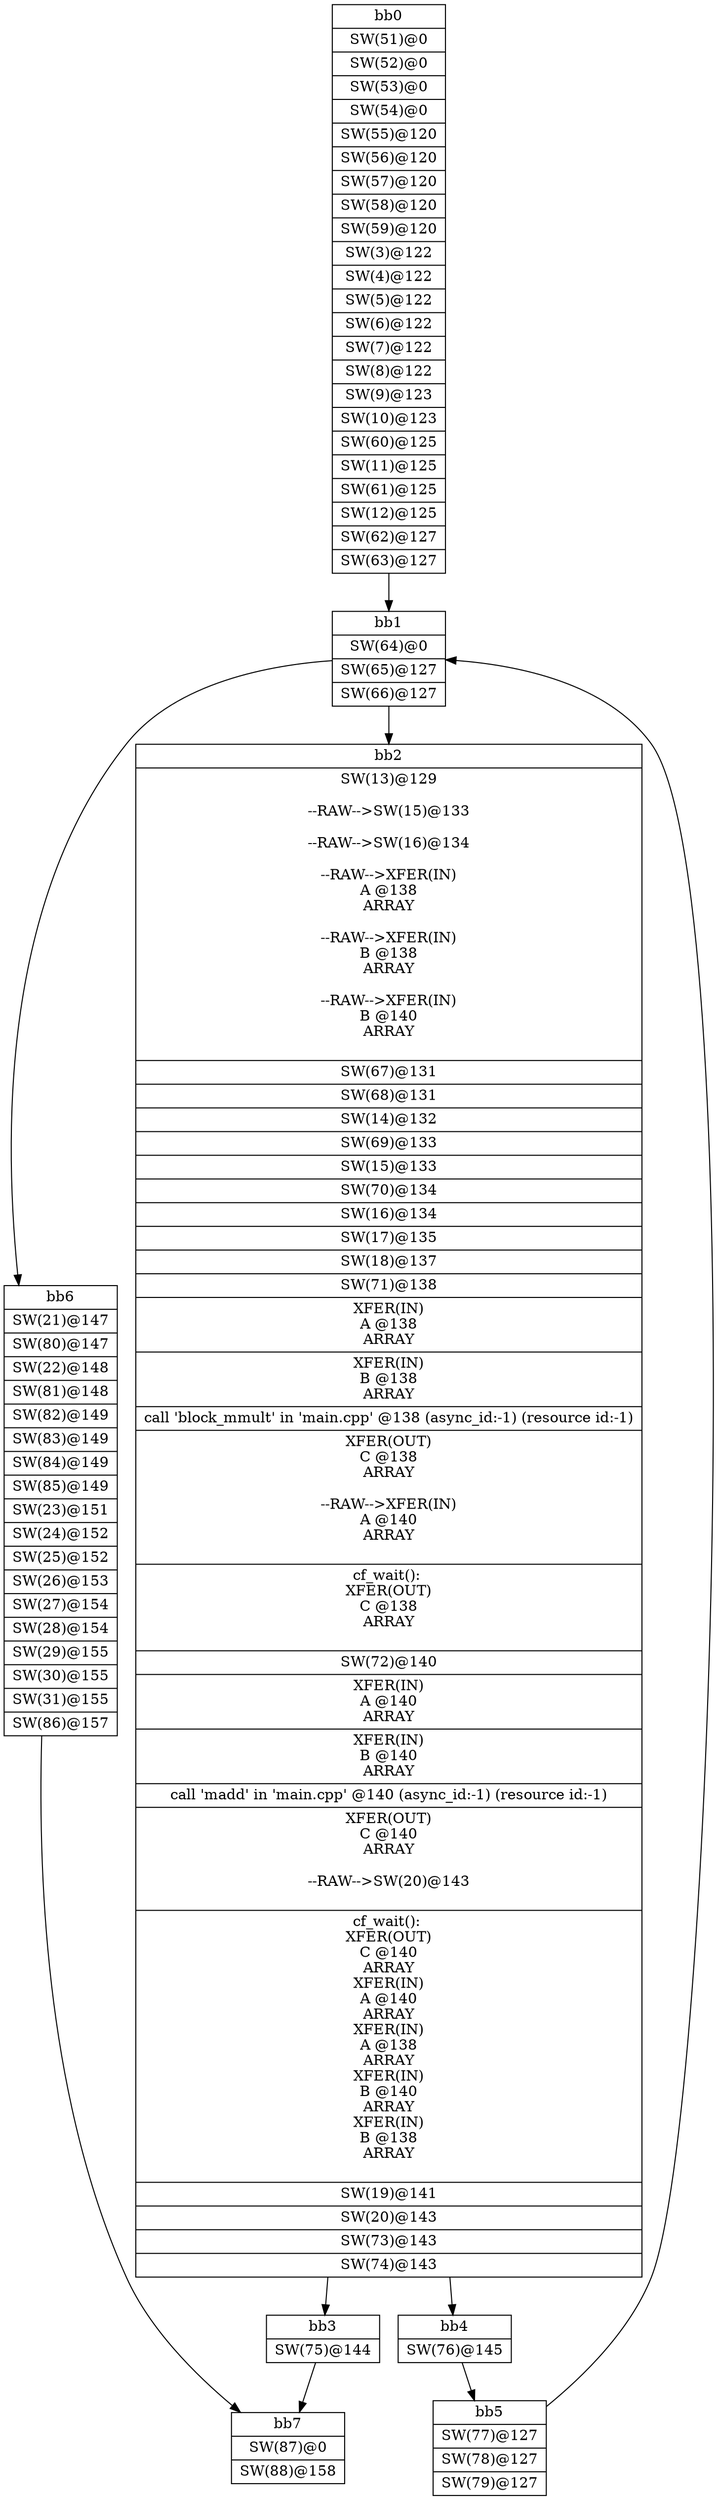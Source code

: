 digraph CDFG {
node [shape=record];
bb0 [shape=record, label = "{bb0|<x000001AF8A42DF60>SW(51)@0\n|<x000001AF8A42DD80>SW(52)@0\n|<x000001AF8A42DE20>SW(53)@0\n|<x000001AF8A42E000>SW(54)@0\n|<x000001AF8A42E0A0>SW(55)@120\n|<x000001AF8AC4C320>SW(56)@120\n|<x000001AF8AC4BD80>SW(57)@120\n|<x000001AF8AC4C640>SW(58)@120\n|<x000001AF8AC4C780>SW(59)@120\n|<x000001AF8A028960>SW(3)@122\n|<x000001AF8A028320>SW(4)@122\n|<x000001AF8A0276A0>SW(5)@122\n|<x000001AF8A028FA0>SW(6)@122\n|<x000001AF8A028BE0>SW(7)@122\n|<x000001AF8A027920>SW(8)@122\n|<x000001AF8A027CE0>SW(9)@123\n|<x000001AF8A42D9C0>SW(10)@123\n|<x000001AF8AC4B560>SW(60)@125\n|<x000001AF8A42D240>SW(11)@125\n|<x000001AF8AC4C140>SW(61)@125\n|<x000001AF8A42EAA0>SW(12)@125\n|<x000001AF8AC4BE20>SW(62)@127\n|<x000001AF8AC4B1A0>SW(63)@127\n}"];
bb1 [shape=record, label = "{bb1|<x000001AF8AC4B6A0>SW(64)@0\n|<x000001AF8AC4AF20>SW(65)@127\n|<x000001AF8AC4B740>SW(66)@127\n}"];
bb2 [shape=record, label = "{bb2|<x000001AF8A42CE80>SW(13)@129\n\n--RAW--\>SW(15)@133\n\n--RAW--\>SW(16)@134\n\n--RAW--\>XFER(IN)\nA @138\nARRAY\n\n--RAW--\>XFER(IN)\nB @138\nARRAY\n\n--RAW--\>XFER(IN)\nB @140\nARRAY\n\n|<x000001AF8AC4C460>SW(67)@131\n|<x000001AF8AC4ACA0>SW(68)@131\n|<x000001AF8A42E6E0>SW(14)@132\n|<x000001AF8AC4B420>SW(69)@133\n|<x000001AF8A42DA60>SW(15)@133\n|<x000001AF8AC4B100>SW(70)@134\n|<x000001AF8A42D6A0>SW(16)@134\n|<x000001AF8A42D7E0>SW(17)@135\n|<x000001AF8A42CDE0>SW(18)@137\n|<x000001AF8AC4B240>SW(71)@138\n|<x000001AF8AC4B380>XFER(IN)\nA @138\nARRAY\n|<x000001AF8AC4B920>XFER(IN)\nB @138\nARRAY\n|<x000001AF8A059090>call 'block_mmult' in 'main.cpp' @138 (async_id:-1) (resource id:-1)\n|<x000001AF8AC4BA60>XFER(OUT)\nC @138\nARRAY\n\n--RAW--\>XFER(IN)\nA @140\nARRAY\n\n|<x000001AF8AC4C5A0>cf_wait(): \nXFER(OUT)\nC @138\nARRAY\n\n|<x000001AF8AC4AC00>SW(72)@140\n|<x000001AF8AC4BB00>XFER(IN)\nA @140\nARRAY\n|<x000001AF8AC4ADE0>XFER(IN)\nB @140\nARRAY\n|<x000001AF8A059170>call 'madd' in 'main.cpp' @140 (async_id:-1) (resource id:-1)\n|<x000001AF8AC4BBA0>XFER(OUT)\nC @140\nARRAY\n\n--RAW--\>SW(20)@143\n\n|<x000001AF8AC4C6E0>cf_wait(): \nXFER(OUT)\nC @140\nARRAY\nXFER(IN)\nA @140\nARRAY\nXFER(IN)\nA @138\nARRAY\nXFER(IN)\nB @140\nARRAY\nXFER(IN)\nB @138\nARRAY\n\n|<x000001AF8A42E780>SW(19)@141\n|<x000001AF8A42E8C0>SW(20)@143\n|<x000001AF8AC4B600>SW(73)@143\n|<x000001AF8AC4B2E0>SW(74)@143\n}"];
bb3 [shape=record, label = "{bb3|<x000001AF8AC4B4C0>SW(75)@144\n}"];
bb4 [shape=record, label = "{bb4|<x000001AF8AC4C280>SW(76)@145\n}"];
bb5 [shape=record, label = "{bb5|<x000001AF8AC4C8C0>SW(77)@127\n|<x000001AF8AC4BF60>SW(78)@127\n|<x000001AF8AC4BEC0>SW(79)@127\n}"];
bb6 [shape=record, label = "{bb6|<x000001AF8A42D740>SW(21)@147\n|<x000001AF8AC4B9C0>SW(80)@147\n|<x000001AF8A42E820>SW(22)@148\n|<x000001AF8AC4AD40>SW(81)@148\n|<x000001AF8AC4C000>SW(82)@149\n|<x000001AF8AC4B7E0>SW(83)@149\n|<x000001AF8AC4B880>SW(84)@149\n|<x000001AF8AC4C0A0>SW(85)@149\n|<x000001AF8A42E320>SW(23)@151\n|<x000001AF8A42DC40>SW(24)@152\n|<x000001AF8A42E640>SW(25)@152\n|<x000001AF8A42E960>SW(26)@153\n|<x000001AF8A42E500>SW(27)@154\n|<x000001AF8A42CF20>SW(28)@154\n|<x000001AF8A42E3C0>SW(29)@155\n|<x000001AF8A42D560>SW(30)@155\n|<x000001AF8A42EB40>SW(31)@155\n|<x000001AF8AC4C1E0>SW(86)@157\n}"];
bb7 [shape=record, label = "{bb7|<x000001AF8AC4C3C0>SW(87)@0\n|<x000001AF8AC4C500>SW(88)@158\n}"];
bb0 -> bb1
bb1 -> bb2
bb1 -> bb6
bb2 -> bb3
bb2 -> bb4
bb3 -> bb7
bb4 -> bb5
bb5 -> bb1
bb6 -> bb7
}
